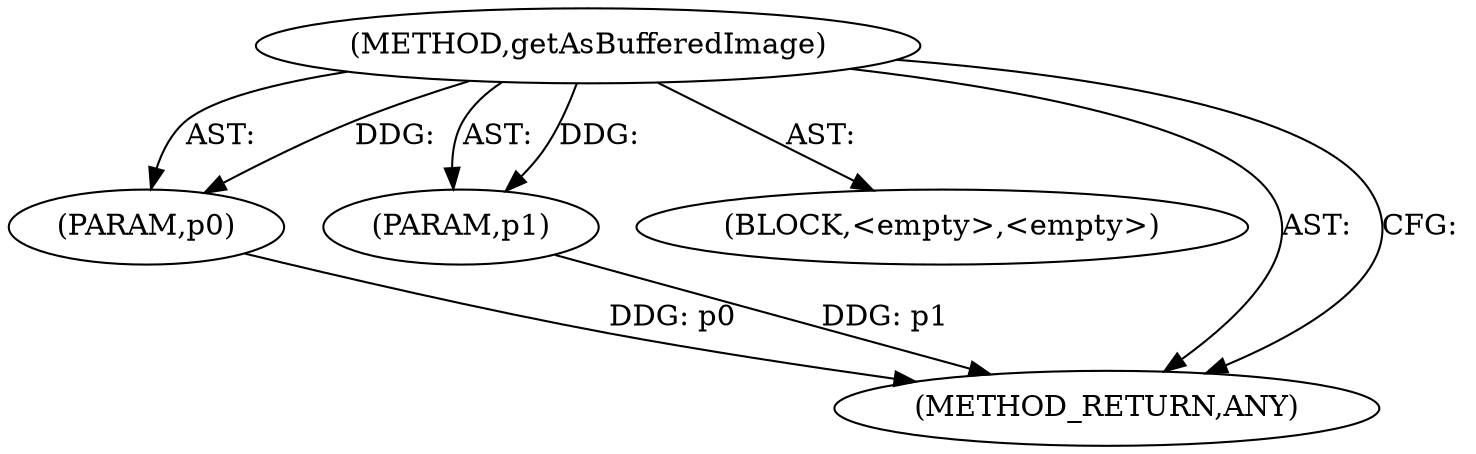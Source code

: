 digraph "getAsBufferedImage" {  
"111669149729" [label = <(METHOD,getAsBufferedImage)> ]
"115964117072" [label = <(PARAM,p0)> ]
"115964117073" [label = <(PARAM,p1)> ]
"25769803822" [label = <(BLOCK,&lt;empty&gt;,&lt;empty&gt;)> ]
"128849018913" [label = <(METHOD_RETURN,ANY)> ]
  "111669149729" -> "115964117072"  [ label = "AST: "] 
  "111669149729" -> "115964117073"  [ label = "AST: "] 
  "111669149729" -> "25769803822"  [ label = "AST: "] 
  "111669149729" -> "128849018913"  [ label = "AST: "] 
  "111669149729" -> "128849018913"  [ label = "CFG: "] 
  "115964117072" -> "128849018913"  [ label = "DDG: p0"] 
  "115964117073" -> "128849018913"  [ label = "DDG: p1"] 
  "111669149729" -> "115964117072"  [ label = "DDG: "] 
  "111669149729" -> "115964117073"  [ label = "DDG: "] 
}
